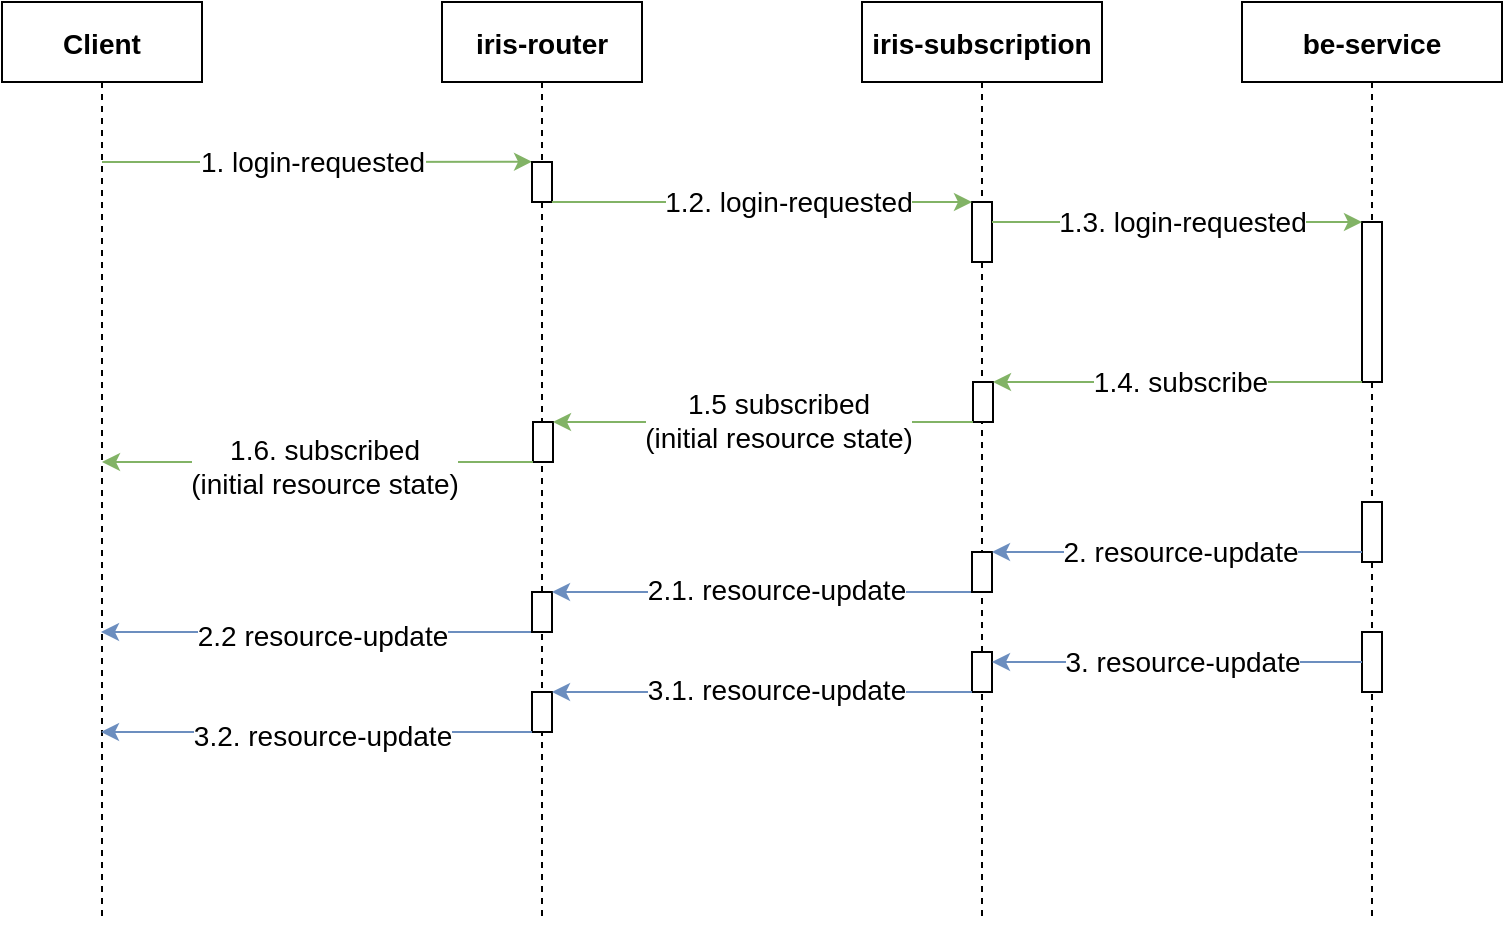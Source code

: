 <mxfile version="17.1.1" type="embed"><diagram id="HPAM2UyiciTKkWww_Ftc" name="Page-1"><mxGraphModel dx="2626" dy="1033" grid="1" gridSize="10" guides="1" tooltips="1" connect="1" arrows="1" fold="1" page="1" pageScale="1" pageWidth="850" pageHeight="1100" math="0" shadow="0"><root><mxCell id="0"/><mxCell id="1" parent="0"/><mxCell id="eew5a1gCUAwtscPJWjP9-13" style="edgeStyle=orthogonalEdgeStyle;rounded=0;orthogonalLoop=1;jettySize=auto;html=1;entryX=0.003;entryY=-0.007;entryDx=0;entryDy=0;entryPerimeter=0;fontSize=14;fillColor=#d5e8d4;strokeColor=#82b366;" parent="1" source="3nuBFxr9cyL0pnOWT2aG-1" target="eew5a1gCUAwtscPJWjP9-44" edge="1"><mxGeometry relative="1" as="geometry"><Array as="points"><mxPoint x="210" y="160"/><mxPoint x="210" y="160"/></Array></mxGeometry></mxCell><mxCell id="eew5a1gCUAwtscPJWjP9-14" value="1. login-requested" style="edgeLabel;html=1;align=center;verticalAlign=middle;resizable=0;points=[];fontSize=14;" parent="eew5a1gCUAwtscPJWjP9-13" vertex="1" connectable="0"><mxGeometry x="-0.186" y="1" relative="1" as="geometry"><mxPoint x="17" y="1" as="offset"/></mxGeometry></mxCell><mxCell id="3nuBFxr9cyL0pnOWT2aG-1" value="Client" style="shape=umlLifeline;perimeter=lifelinePerimeter;container=1;collapsible=0;recursiveResize=0;rounded=0;shadow=0;strokeWidth=1;fontSize=14;fontStyle=1" parent="1" vertex="1"><mxGeometry x="50" y="80" width="100" height="460" as="geometry"/></mxCell><mxCell id="eew5a1gCUAwtscPJWjP9-33" style="edgeStyle=orthogonalEdgeStyle;rounded=0;orthogonalLoop=1;jettySize=auto;html=1;fontSize=14;fillColor=#dae8fc;strokeColor=#6c8ebf;" parent="1" source="eew5a1gCUAwtscPJWjP9-64" edge="1"><mxGeometry relative="1" as="geometry"><mxPoint x="99.5" y="395" as="targetPoint"/><Array as="points"><mxPoint x="300" y="395"/><mxPoint x="300" y="395"/></Array></mxGeometry></mxCell><mxCell id="eew5a1gCUAwtscPJWjP9-34" value="2.2 resource-update" style="edgeLabel;html=1;align=center;verticalAlign=middle;resizable=0;points=[];fontSize=14;" parent="eew5a1gCUAwtscPJWjP9-33" vertex="1" connectable="0"><mxGeometry x="-0.137" y="2" relative="1" as="geometry"><mxPoint x="-12" as="offset"/></mxGeometry></mxCell><mxCell id="3nuBFxr9cyL0pnOWT2aG-5" value="iris-router" style="shape=umlLifeline;perimeter=lifelinePerimeter;container=1;collapsible=0;recursiveResize=0;rounded=0;shadow=0;strokeWidth=1;fontSize=14;fontStyle=1" parent="1" vertex="1"><mxGeometry x="270" y="80" width="100" height="460" as="geometry"/></mxCell><mxCell id="eew5a1gCUAwtscPJWjP9-44" value="" style="html=1;points=[];perimeter=orthogonalPerimeter;fontSize=14;" parent="3nuBFxr9cyL0pnOWT2aG-5" vertex="1"><mxGeometry x="45" y="80" width="10" height="20" as="geometry"/></mxCell><mxCell id="eew5a1gCUAwtscPJWjP9-64" value="" style="html=1;points=[];perimeter=orthogonalPerimeter;fontSize=14;" parent="3nuBFxr9cyL0pnOWT2aG-5" vertex="1"><mxGeometry x="45" y="295" width="10" height="20" as="geometry"/></mxCell><mxCell id="eew5a1gCUAwtscPJWjP9-67" value="" style="html=1;points=[];perimeter=orthogonalPerimeter;fontSize=14;" parent="3nuBFxr9cyL0pnOWT2aG-5" vertex="1"><mxGeometry x="45" y="345" width="10" height="20" as="geometry"/></mxCell><mxCell id="eew5a1gCUAwtscPJWjP9-31" style="edgeStyle=orthogonalEdgeStyle;rounded=0;orthogonalLoop=1;jettySize=auto;html=1;fontSize=14;fillColor=#dae8fc;strokeColor=#6c8ebf;" parent="1" source="eew5a1gCUAwtscPJWjP9-61" target="eew5a1gCUAwtscPJWjP9-64" edge="1"><mxGeometry relative="1" as="geometry"><Array as="points"><mxPoint x="390" y="375"/><mxPoint x="390" y="375"/></Array></mxGeometry></mxCell><mxCell id="eew5a1gCUAwtscPJWjP9-32" value="2.1. resource-update" style="edgeLabel;html=1;align=center;verticalAlign=middle;resizable=0;points=[];fontSize=14;" parent="eew5a1gCUAwtscPJWjP9-31" vertex="1" connectable="0"><mxGeometry x="-0.217" y="-1" relative="1" as="geometry"><mxPoint x="-16" as="offset"/></mxGeometry></mxCell><mxCell id="eew5a1gCUAwtscPJWjP9-1" value="iris-subscription" style="shape=umlLifeline;perimeter=lifelinePerimeter;container=1;collapsible=0;recursiveResize=0;rounded=0;shadow=0;strokeWidth=1;fontSize=14;fontStyle=1" parent="1" vertex="1"><mxGeometry x="480" y="80" width="120" height="460" as="geometry"/></mxCell><mxCell id="eew5a1gCUAwtscPJWjP9-41" value="" style="html=1;points=[];perimeter=orthogonalPerimeter;fontSize=14;" parent="eew5a1gCUAwtscPJWjP9-1" vertex="1"><mxGeometry x="55" y="100" width="10" height="30" as="geometry"/></mxCell><mxCell id="eew5a1gCUAwtscPJWjP9-61" value="" style="html=1;points=[];perimeter=orthogonalPerimeter;fontSize=14;" parent="eew5a1gCUAwtscPJWjP9-1" vertex="1"><mxGeometry x="55" y="275" width="10" height="20" as="geometry"/></mxCell><mxCell id="eew5a1gCUAwtscPJWjP9-71" value="" style="html=1;points=[];perimeter=orthogonalPerimeter;fontSize=14;" parent="eew5a1gCUAwtscPJWjP9-1" vertex="1"><mxGeometry x="55" y="325" width="10" height="20" as="geometry"/></mxCell><mxCell id="eew5a1gCUAwtscPJWjP9-3" value="be-service" style="shape=umlLifeline;perimeter=lifelinePerimeter;container=1;collapsible=0;recursiveResize=0;rounded=0;shadow=0;strokeWidth=1;fontSize=14;fontStyle=1" parent="1" vertex="1"><mxGeometry x="670" y="80" width="130" height="460" as="geometry"/></mxCell><mxCell id="eew5a1gCUAwtscPJWjP9-40" value="" style="html=1;points=[];perimeter=orthogonalPerimeter;fontSize=14;" parent="eew5a1gCUAwtscPJWjP9-3" vertex="1"><mxGeometry x="60" y="110" width="10" height="80" as="geometry"/></mxCell><mxCell id="eew5a1gCUAwtscPJWjP9-60" value="" style="html=1;points=[];perimeter=orthogonalPerimeter;fontSize=14;" parent="eew5a1gCUAwtscPJWjP9-3" vertex="1"><mxGeometry x="60" y="315" width="10" height="30" as="geometry"/></mxCell><mxCell id="eew5a1gCUAwtscPJWjP9-70" value="" style="html=1;points=[];perimeter=orthogonalPerimeter;fontSize=14;" parent="eew5a1gCUAwtscPJWjP9-3" vertex="1"><mxGeometry x="60" y="250" width="10" height="30" as="geometry"/></mxCell><mxCell id="eew5a1gCUAwtscPJWjP9-42" style="edgeStyle=orthogonalEdgeStyle;rounded=0;orthogonalLoop=1;jettySize=auto;html=1;entryX=0;entryY=0;entryDx=0;entryDy=0;entryPerimeter=0;fontSize=14;fillColor=#d5e8d4;strokeColor=#82b366;" parent="1" source="eew5a1gCUAwtscPJWjP9-41" target="eew5a1gCUAwtscPJWjP9-40" edge="1"><mxGeometry relative="1" as="geometry"><Array as="points"><mxPoint x="640" y="190"/><mxPoint x="640" y="190"/></Array></mxGeometry></mxCell><mxCell id="eew5a1gCUAwtscPJWjP9-43" value="1.3. login-requested" style="edgeLabel;html=1;align=center;verticalAlign=middle;resizable=0;points=[];fontSize=14;" parent="eew5a1gCUAwtscPJWjP9-42" vertex="1" connectable="0"><mxGeometry x="0.362" y="1" relative="1" as="geometry"><mxPoint x="-31" y="1" as="offset"/></mxGeometry></mxCell><mxCell id="eew5a1gCUAwtscPJWjP9-50" style="edgeStyle=orthogonalEdgeStyle;rounded=0;orthogonalLoop=1;jettySize=auto;html=1;fontSize=14;fillColor=#d5e8d4;strokeColor=#82b366;" parent="1" source="eew5a1gCUAwtscPJWjP9-44" target="eew5a1gCUAwtscPJWjP9-41" edge="1"><mxGeometry relative="1" as="geometry"><Array as="points"><mxPoint x="460" y="180"/><mxPoint x="460" y="180"/></Array></mxGeometry></mxCell><mxCell id="eew5a1gCUAwtscPJWjP9-51" value="1.2. login-requested" style="edgeLabel;html=1;align=center;verticalAlign=middle;resizable=0;points=[];fontSize=14;" parent="eew5a1gCUAwtscPJWjP9-50" vertex="1" connectable="0"><mxGeometry x="0.237" relative="1" as="geometry"><mxPoint x="-12" as="offset"/></mxGeometry></mxCell><mxCell id="eew5a1gCUAwtscPJWjP9-62" style="edgeStyle=orthogonalEdgeStyle;rounded=0;orthogonalLoop=1;jettySize=auto;html=1;fontSize=14;fillColor=#dae8fc;strokeColor=#6c8ebf;" parent="1" target="eew5a1gCUAwtscPJWjP9-61" edge="1"><mxGeometry relative="1" as="geometry"><Array as="points"><mxPoint x="620" y="355"/><mxPoint x="620" y="355"/></Array><mxPoint x="730" y="355" as="sourcePoint"/></mxGeometry></mxCell><mxCell id="eew5a1gCUAwtscPJWjP9-63" value="2. resource-update" style="edgeLabel;html=1;align=center;verticalAlign=middle;resizable=0;points=[];fontSize=14;" parent="eew5a1gCUAwtscPJWjP9-62" vertex="1" connectable="0"><mxGeometry x="-0.22" y="2" relative="1" as="geometry"><mxPoint x="-19" y="-2" as="offset"/></mxGeometry></mxCell><mxCell id="eew5a1gCUAwtscPJWjP9-65" style="edgeStyle=orthogonalEdgeStyle;rounded=0;orthogonalLoop=1;jettySize=auto;html=1;fontSize=14;fillColor=#dae8fc;strokeColor=#6c8ebf;" parent="1" source="eew5a1gCUAwtscPJWjP9-67" edge="1"><mxGeometry relative="1" as="geometry"><mxPoint x="99.5" y="445" as="targetPoint"/><Array as="points"><mxPoint x="220" y="445"/><mxPoint x="220" y="445"/></Array></mxGeometry></mxCell><mxCell id="eew5a1gCUAwtscPJWjP9-66" value="3.2. resource-update" style="edgeLabel;html=1;align=center;verticalAlign=middle;resizable=0;points=[];fontSize=14;" parent="eew5a1gCUAwtscPJWjP9-65" vertex="1" connectable="0"><mxGeometry x="-0.137" y="2" relative="1" as="geometry"><mxPoint x="-12" as="offset"/></mxGeometry></mxCell><mxCell id="eew5a1gCUAwtscPJWjP9-68" style="edgeStyle=orthogonalEdgeStyle;rounded=0;orthogonalLoop=1;jettySize=auto;html=1;fontSize=14;fillColor=#dae8fc;strokeColor=#6c8ebf;" parent="1" source="eew5a1gCUAwtscPJWjP9-71" target="eew5a1gCUAwtscPJWjP9-67" edge="1"><mxGeometry relative="1" as="geometry"><Array as="points"><mxPoint x="460" y="425"/><mxPoint x="460" y="425"/></Array></mxGeometry></mxCell><mxCell id="eew5a1gCUAwtscPJWjP9-69" value="3.1. resource-update" style="edgeLabel;html=1;align=center;verticalAlign=middle;resizable=0;points=[];fontSize=14;" parent="eew5a1gCUAwtscPJWjP9-68" vertex="1" connectable="0"><mxGeometry x="-0.217" y="-1" relative="1" as="geometry"><mxPoint x="-16" as="offset"/></mxGeometry></mxCell><mxCell id="eew5a1gCUAwtscPJWjP9-72" style="edgeStyle=orthogonalEdgeStyle;rounded=0;orthogonalLoop=1;jettySize=auto;html=1;fontSize=14;fillColor=#dae8fc;strokeColor=#6c8ebf;" parent="1" source="eew5a1gCUAwtscPJWjP9-60" target="eew5a1gCUAwtscPJWjP9-71" edge="1"><mxGeometry relative="1" as="geometry"><Array as="points"><mxPoint x="640" y="410"/><mxPoint x="640" y="410"/></Array></mxGeometry></mxCell><mxCell id="eew5a1gCUAwtscPJWjP9-73" value="3. resource-update" style="edgeLabel;html=1;align=center;verticalAlign=middle;resizable=0;points=[];fontSize=14;" parent="eew5a1gCUAwtscPJWjP9-72" vertex="1" connectable="0"><mxGeometry x="-0.22" y="2" relative="1" as="geometry"><mxPoint x="-18" y="-2" as="offset"/></mxGeometry></mxCell><mxCell id="O5MoJIMOQRPoD8Yg6vG0-2" value="" style="html=1;points=[];perimeter=orthogonalPerimeter;fontSize=14;" parent="1" vertex="1"><mxGeometry x="315.5" y="290" width="10" height="20" as="geometry"/></mxCell><mxCell id="O5MoJIMOQRPoD8Yg6vG0-3" value="" style="html=1;points=[];perimeter=orthogonalPerimeter;fontSize=14;" parent="1" vertex="1"><mxGeometry x="535.5" y="270" width="10" height="20" as="geometry"/></mxCell><mxCell id="O5MoJIMOQRPoD8Yg6vG0-4" style="edgeStyle=orthogonalEdgeStyle;rounded=0;orthogonalLoop=1;jettySize=auto;html=1;fontSize=14;fillColor=#d5e8d4;strokeColor=#82b366;" parent="1" source="O5MoJIMOQRPoD8Yg6vG0-2" edge="1"><mxGeometry relative="1" as="geometry"><mxPoint x="100" y="310" as="targetPoint"/><Array as="points"><mxPoint x="220.5" y="310"/><mxPoint x="220.5" y="310"/></Array></mxGeometry></mxCell><mxCell id="O5MoJIMOQRPoD8Yg6vG0-5" value="1.6.&amp;nbsp;subscribed&lt;br&gt;(initial resource state)" style="edgeLabel;html=1;align=center;verticalAlign=middle;resizable=0;points=[];fontSize=14;" parent="O5MoJIMOQRPoD8Yg6vG0-4" vertex="1" connectable="0"><mxGeometry x="-0.137" y="2" relative="1" as="geometry"><mxPoint x="-12" as="offset"/></mxGeometry></mxCell><mxCell id="O5MoJIMOQRPoD8Yg6vG0-6" style="edgeStyle=orthogonalEdgeStyle;rounded=0;orthogonalLoop=1;jettySize=auto;html=1;fontSize=14;fillColor=#d5e8d4;strokeColor=#82b366;" parent="1" source="O5MoJIMOQRPoD8Yg6vG0-3" target="O5MoJIMOQRPoD8Yg6vG0-2" edge="1"><mxGeometry relative="1" as="geometry"><Array as="points"><mxPoint x="460.5" y="290"/><mxPoint x="460.5" y="290"/></Array></mxGeometry></mxCell><mxCell id="O5MoJIMOQRPoD8Yg6vG0-7" value="1.5 subscribed&lt;br&gt;(initial resource state)" style="edgeLabel;html=1;align=center;verticalAlign=middle;resizable=0;points=[];fontSize=14;" parent="O5MoJIMOQRPoD8Yg6vG0-6" vertex="1" connectable="0"><mxGeometry x="-0.217" y="-1" relative="1" as="geometry"><mxPoint x="-16" as="offset"/></mxGeometry></mxCell><mxCell id="O5MoJIMOQRPoD8Yg6vG0-8" style="edgeStyle=orthogonalEdgeStyle;rounded=0;orthogonalLoop=1;jettySize=auto;html=1;fontSize=14;fillColor=#d5e8d4;strokeColor=#82b366;" parent="1" source="eew5a1gCUAwtscPJWjP9-40" target="O5MoJIMOQRPoD8Yg6vG0-3" edge="1"><mxGeometry relative="1" as="geometry"><Array as="points"><mxPoint x="735" y="270"/></Array><mxPoint x="725.5" y="270" as="sourcePoint"/></mxGeometry></mxCell><mxCell id="O5MoJIMOQRPoD8Yg6vG0-9" value="1.4. subscribe" style="edgeLabel;html=1;align=center;verticalAlign=middle;resizable=0;points=[];fontSize=14;" parent="O5MoJIMOQRPoD8Yg6vG0-8" vertex="1" connectable="0"><mxGeometry x="-0.22" y="2" relative="1" as="geometry"><mxPoint x="-19" y="-2" as="offset"/></mxGeometry></mxCell></root></mxGraphModel></diagram></mxfile>